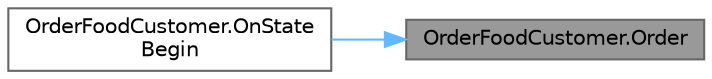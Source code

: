 digraph "OrderFoodCustomer.Order"
{
 // LATEX_PDF_SIZE
  bgcolor="transparent";
  edge [fontname=Helvetica,fontsize=10,labelfontname=Helvetica,labelfontsize=10];
  node [fontname=Helvetica,fontsize=10,shape=box,height=0.2,width=0.4];
  rankdir="RL";
  Node1 [id="Node000001",label="OrderFoodCustomer.Order",height=0.2,width=0.4,color="gray40", fillcolor="grey60", style="filled", fontcolor="black",tooltip=" "];
  Node1 -> Node2 [id="edge1_Node000001_Node000002",dir="back",color="steelblue1",style="solid",tooltip=" "];
  Node2 [id="Node000002",label="OrderFoodCustomer.OnState\lBegin",height=0.2,width=0.4,color="grey40", fillcolor="white", style="filled",URL="$class_order_food_customer.html#ad5dec3e7a897caa2b7b175df657e9df0",tooltip=" "];
}
